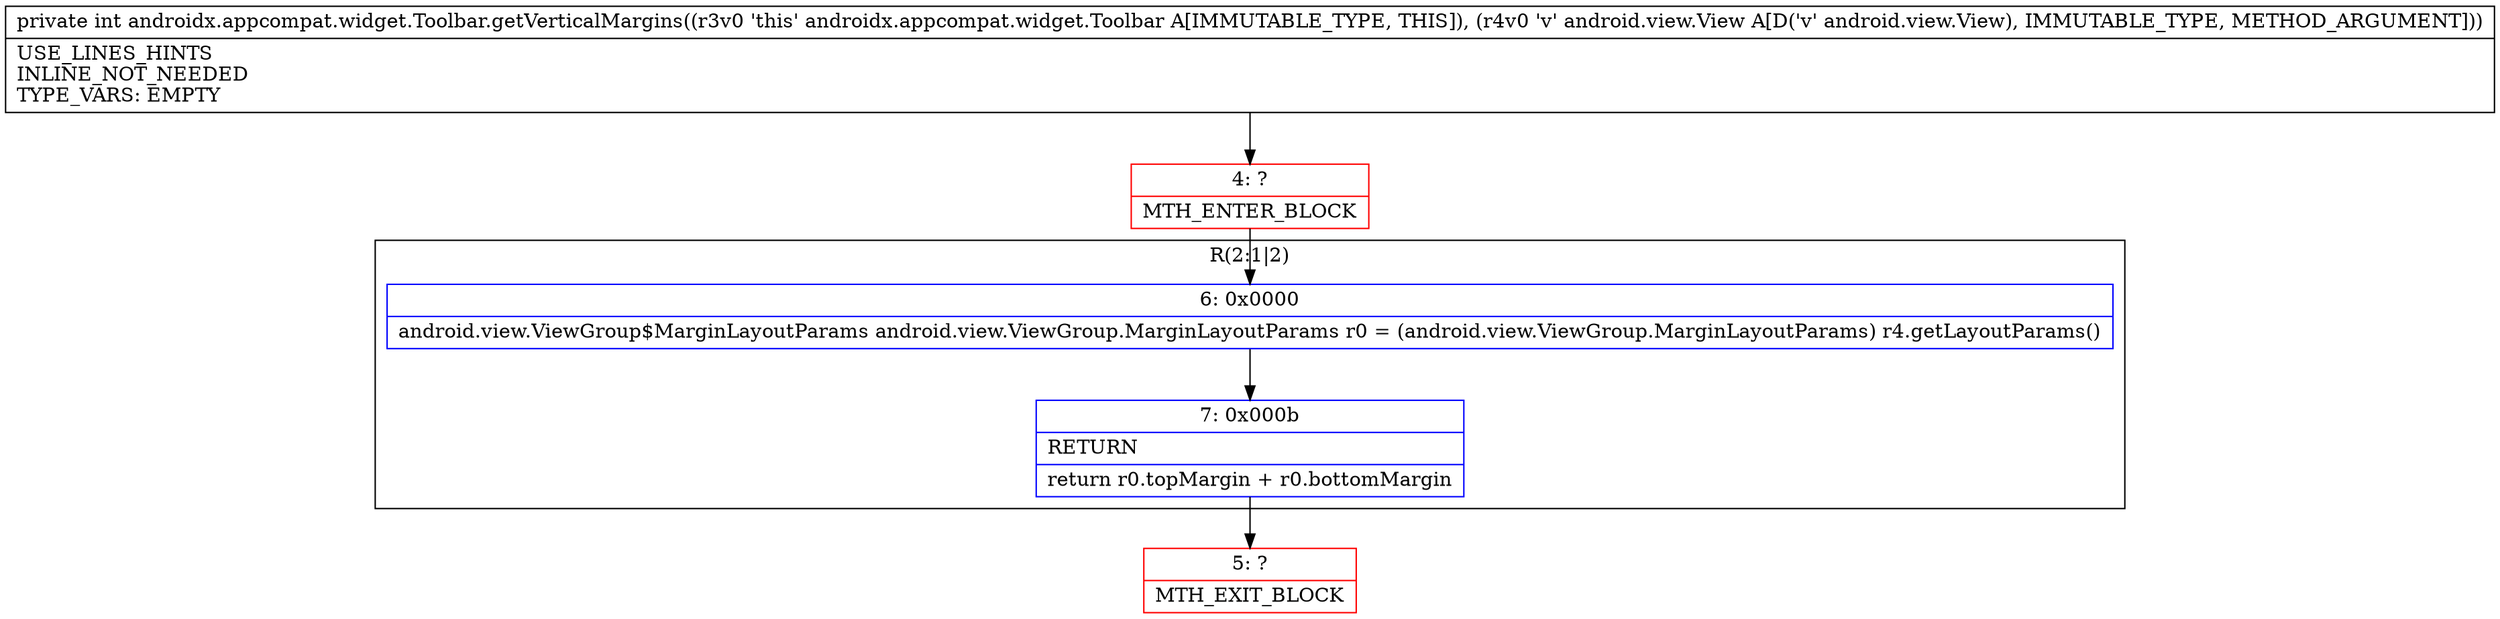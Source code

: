digraph "CFG forandroidx.appcompat.widget.Toolbar.getVerticalMargins(Landroid\/view\/View;)I" {
subgraph cluster_Region_967331117 {
label = "R(2:1|2)";
node [shape=record,color=blue];
Node_6 [shape=record,label="{6\:\ 0x0000|android.view.ViewGroup$MarginLayoutParams android.view.ViewGroup.MarginLayoutParams r0 = (android.view.ViewGroup.MarginLayoutParams) r4.getLayoutParams()\l}"];
Node_7 [shape=record,label="{7\:\ 0x000b|RETURN\l|return r0.topMargin + r0.bottomMargin\l}"];
}
Node_4 [shape=record,color=red,label="{4\:\ ?|MTH_ENTER_BLOCK\l}"];
Node_5 [shape=record,color=red,label="{5\:\ ?|MTH_EXIT_BLOCK\l}"];
MethodNode[shape=record,label="{private int androidx.appcompat.widget.Toolbar.getVerticalMargins((r3v0 'this' androidx.appcompat.widget.Toolbar A[IMMUTABLE_TYPE, THIS]), (r4v0 'v' android.view.View A[D('v' android.view.View), IMMUTABLE_TYPE, METHOD_ARGUMENT]))  | USE_LINES_HINTS\lINLINE_NOT_NEEDED\lTYPE_VARS: EMPTY\l}"];
MethodNode -> Node_4;Node_6 -> Node_7;
Node_7 -> Node_5;
Node_4 -> Node_6;
}

